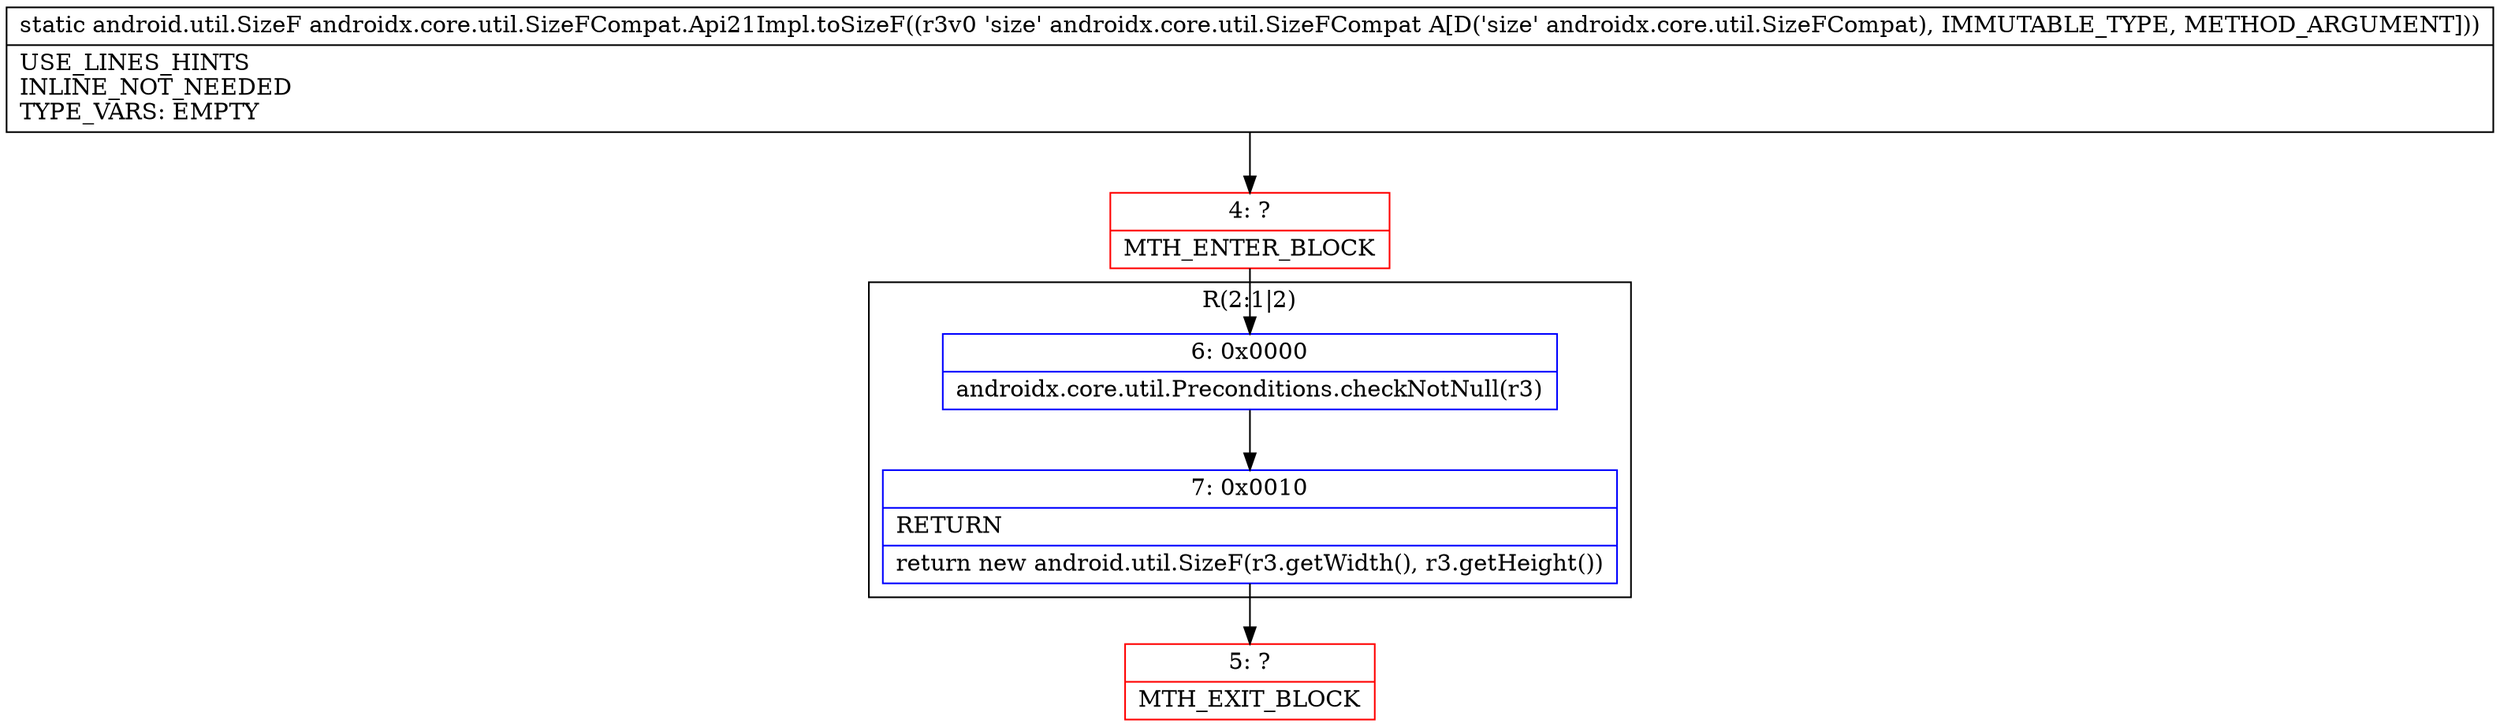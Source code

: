 digraph "CFG forandroidx.core.util.SizeFCompat.Api21Impl.toSizeF(Landroidx\/core\/util\/SizeFCompat;)Landroid\/util\/SizeF;" {
subgraph cluster_Region_706966187 {
label = "R(2:1|2)";
node [shape=record,color=blue];
Node_6 [shape=record,label="{6\:\ 0x0000|androidx.core.util.Preconditions.checkNotNull(r3)\l}"];
Node_7 [shape=record,label="{7\:\ 0x0010|RETURN\l|return new android.util.SizeF(r3.getWidth(), r3.getHeight())\l}"];
}
Node_4 [shape=record,color=red,label="{4\:\ ?|MTH_ENTER_BLOCK\l}"];
Node_5 [shape=record,color=red,label="{5\:\ ?|MTH_EXIT_BLOCK\l}"];
MethodNode[shape=record,label="{static android.util.SizeF androidx.core.util.SizeFCompat.Api21Impl.toSizeF((r3v0 'size' androidx.core.util.SizeFCompat A[D('size' androidx.core.util.SizeFCompat), IMMUTABLE_TYPE, METHOD_ARGUMENT]))  | USE_LINES_HINTS\lINLINE_NOT_NEEDED\lTYPE_VARS: EMPTY\l}"];
MethodNode -> Node_4;Node_6 -> Node_7;
Node_7 -> Node_5;
Node_4 -> Node_6;
}

